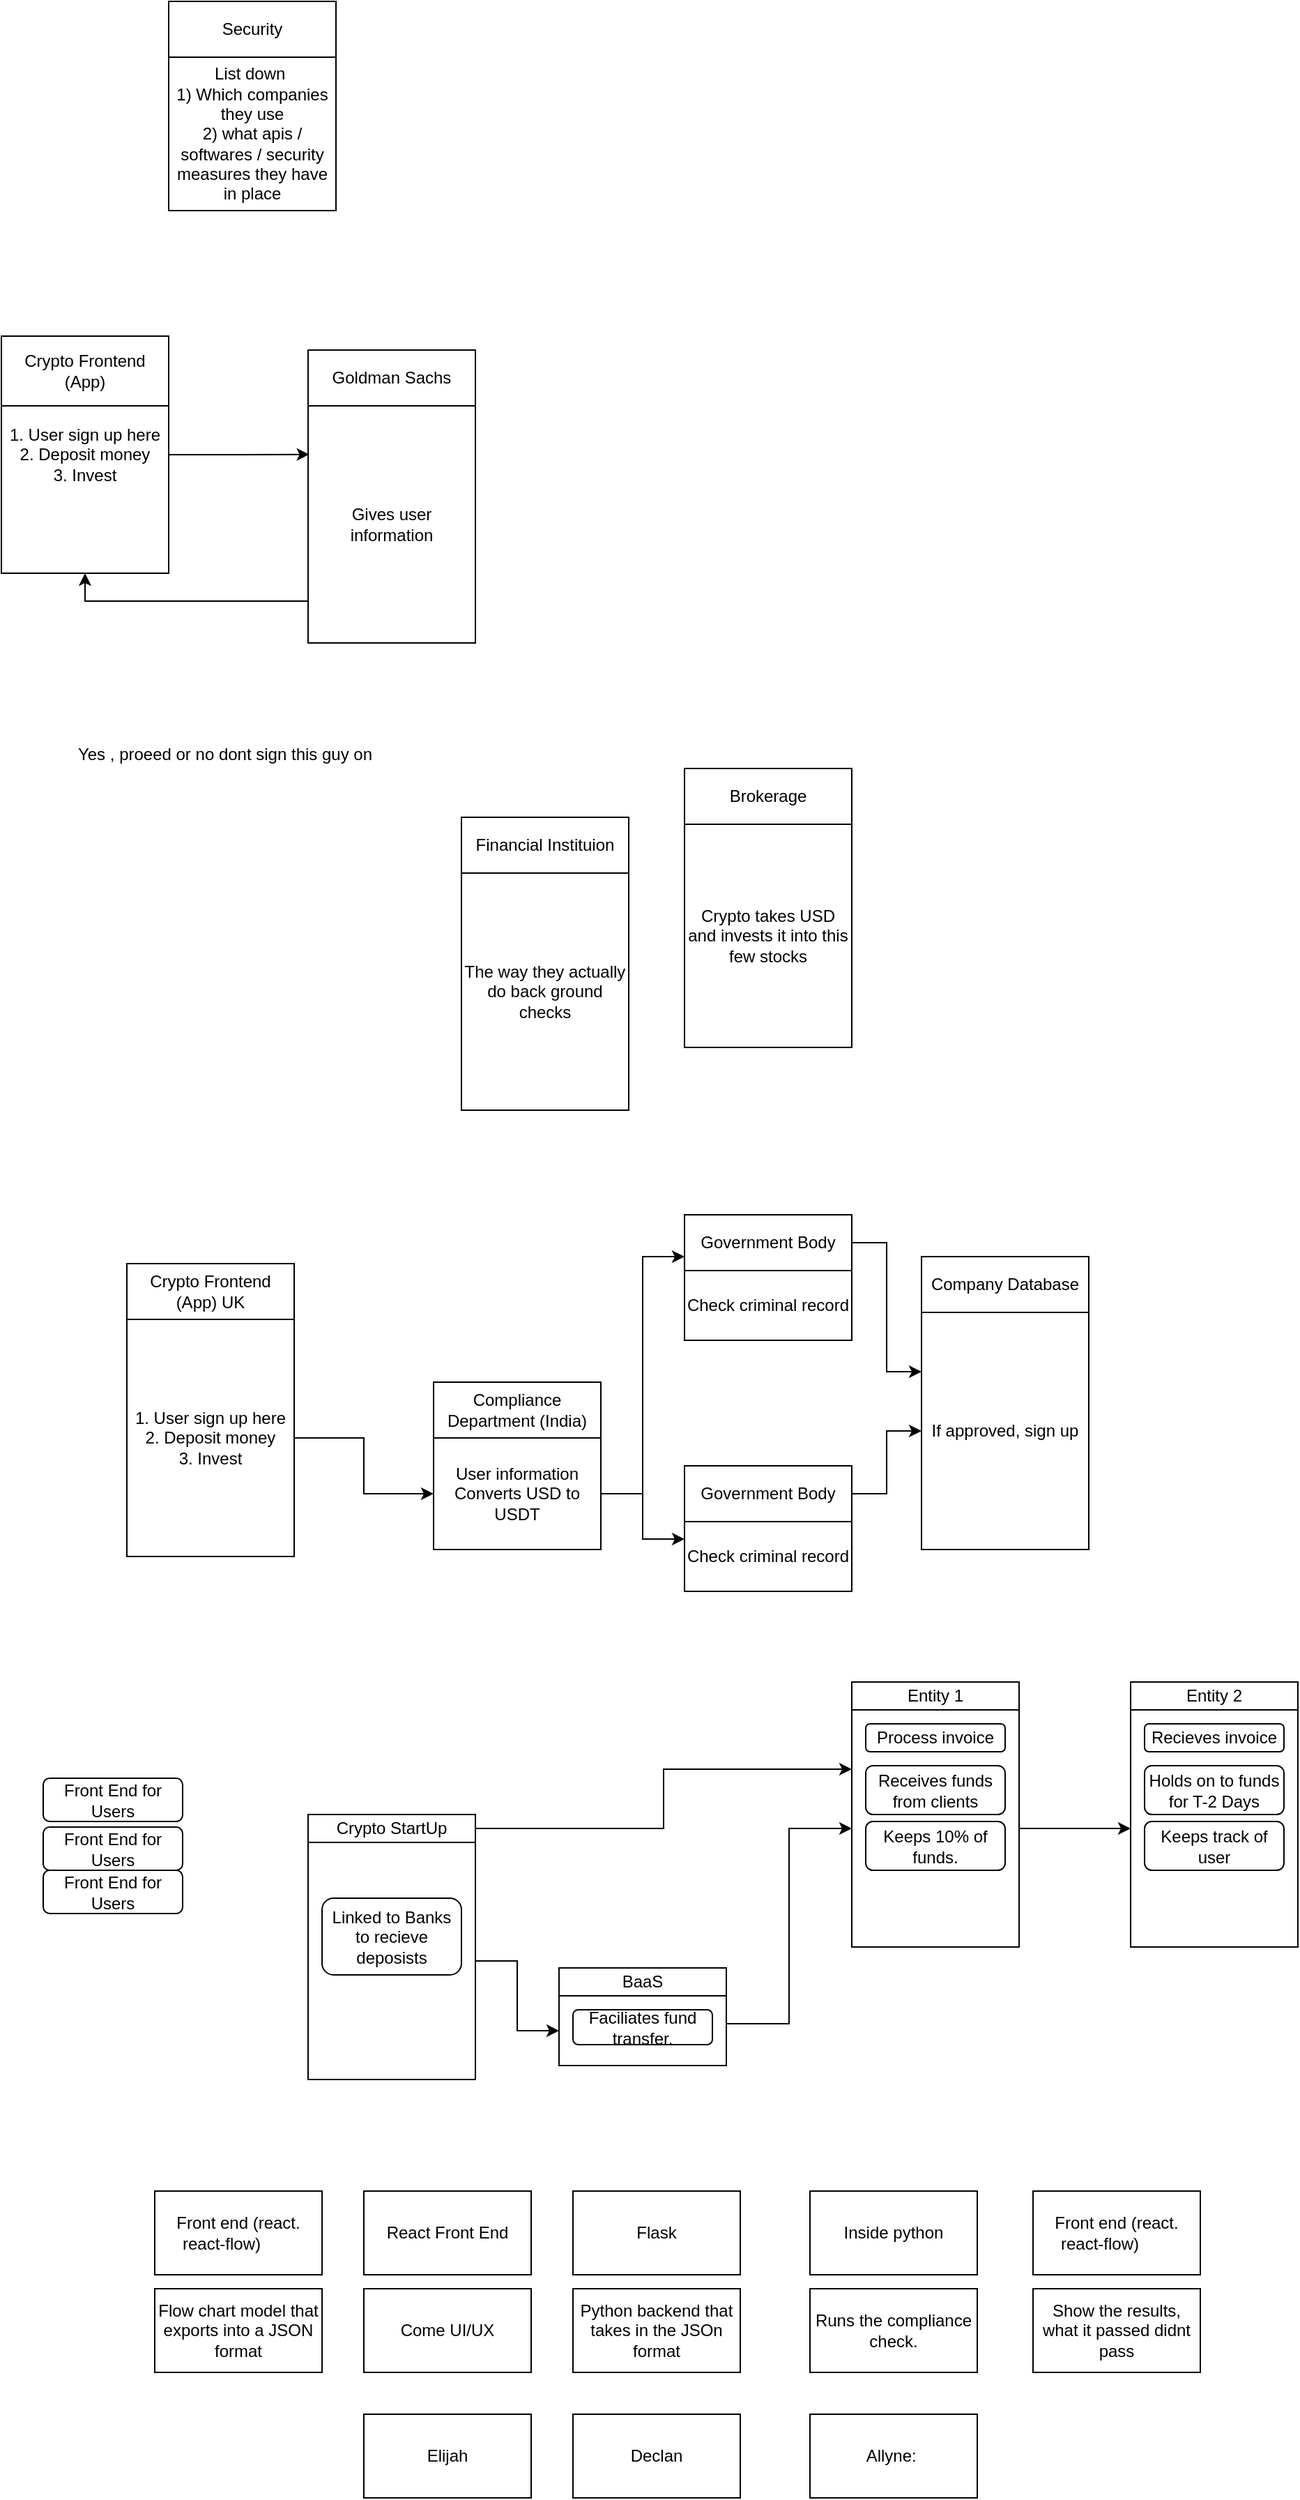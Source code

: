 <mxfile version="20.2.3" type="device"><diagram id="ZXjw-wk6dHZHVx20nEPe" name="Page-1"><mxGraphModel dx="2087" dy="1852" grid="1" gridSize="10" guides="1" tooltips="1" connect="1" arrows="1" fold="1" page="1" pageScale="1" pageWidth="850" pageHeight="1100" math="0" shadow="0"><root><mxCell id="0"/><mxCell id="1" parent="0"/><mxCell id="VmDKAWhSqkoM67ne9VXT-1" value="Entity 1" style="rounded=0;whiteSpace=wrap;html=1;" vertex="1" parent="1"><mxGeometry x="440" y="175" width="120" height="20" as="geometry"/></mxCell><mxCell id="VmDKAWhSqkoM67ne9VXT-25" style="edgeStyle=orthogonalEdgeStyle;rounded=0;orthogonalLoop=1;jettySize=auto;html=1;entryX=0;entryY=0.5;entryDx=0;entryDy=0;" edge="1" parent="1" source="VmDKAWhSqkoM67ne9VXT-3" target="VmDKAWhSqkoM67ne9VXT-8"><mxGeometry relative="1" as="geometry"/></mxCell><mxCell id="VmDKAWhSqkoM67ne9VXT-3" value="" style="rounded=0;whiteSpace=wrap;html=1;" vertex="1" parent="1"><mxGeometry x="440" y="195" width="120" height="170" as="geometry"/></mxCell><mxCell id="VmDKAWhSqkoM67ne9VXT-4" value="Process invoice" style="rounded=1;whiteSpace=wrap;html=1;" vertex="1" parent="1"><mxGeometry x="450" y="205" width="100" height="20" as="geometry"/></mxCell><mxCell id="VmDKAWhSqkoM67ne9VXT-5" value="Receives funds from clients" style="rounded=1;whiteSpace=wrap;html=1;" vertex="1" parent="1"><mxGeometry x="450" y="235" width="100" height="35" as="geometry"/></mxCell><mxCell id="VmDKAWhSqkoM67ne9VXT-6" value="Keeps 10% of funds." style="rounded=1;whiteSpace=wrap;html=1;" vertex="1" parent="1"><mxGeometry x="450" y="275" width="100" height="35" as="geometry"/></mxCell><mxCell id="VmDKAWhSqkoM67ne9VXT-7" value="Entity 2" style="rounded=0;whiteSpace=wrap;html=1;" vertex="1" parent="1"><mxGeometry x="640" y="175" width="120" height="20" as="geometry"/></mxCell><mxCell id="VmDKAWhSqkoM67ne9VXT-8" value="" style="rounded=0;whiteSpace=wrap;html=1;" vertex="1" parent="1"><mxGeometry x="640" y="195" width="120" height="170" as="geometry"/></mxCell><mxCell id="VmDKAWhSqkoM67ne9VXT-9" value="Recieves invoice" style="rounded=1;whiteSpace=wrap;html=1;" vertex="1" parent="1"><mxGeometry x="650" y="205" width="100" height="20" as="geometry"/></mxCell><mxCell id="VmDKAWhSqkoM67ne9VXT-10" value="Holds on to funds for T-2 Days" style="rounded=1;whiteSpace=wrap;html=1;" vertex="1" parent="1"><mxGeometry x="650" y="235" width="100" height="35" as="geometry"/></mxCell><mxCell id="VmDKAWhSqkoM67ne9VXT-11" value="Keeps track of user" style="rounded=1;whiteSpace=wrap;html=1;" vertex="1" parent="1"><mxGeometry x="650" y="275" width="100" height="35" as="geometry"/></mxCell><mxCell id="VmDKAWhSqkoM67ne9VXT-24" style="edgeStyle=orthogonalEdgeStyle;rounded=0;orthogonalLoop=1;jettySize=auto;html=1;entryX=0;entryY=0.25;entryDx=0;entryDy=0;" edge="1" parent="1" source="VmDKAWhSqkoM67ne9VXT-13" target="VmDKAWhSqkoM67ne9VXT-3"><mxGeometry relative="1" as="geometry"/></mxCell><mxCell id="VmDKAWhSqkoM67ne9VXT-13" value="Crypto StartUp" style="rounded=0;whiteSpace=wrap;html=1;" vertex="1" parent="1"><mxGeometry x="50" y="270" width="120" height="20" as="geometry"/></mxCell><mxCell id="VmDKAWhSqkoM67ne9VXT-22" style="edgeStyle=orthogonalEdgeStyle;rounded=0;orthogonalLoop=1;jettySize=auto;html=1;entryX=0;entryY=0.5;entryDx=0;entryDy=0;" edge="1" parent="1" source="VmDKAWhSqkoM67ne9VXT-14" target="VmDKAWhSqkoM67ne9VXT-19"><mxGeometry relative="1" as="geometry"/></mxCell><mxCell id="VmDKAWhSqkoM67ne9VXT-14" value="" style="rounded=0;whiteSpace=wrap;html=1;" vertex="1" parent="1"><mxGeometry x="50" y="290" width="120" height="170" as="geometry"/></mxCell><mxCell id="VmDKAWhSqkoM67ne9VXT-15" value="Front End for Users" style="rounded=1;whiteSpace=wrap;html=1;" vertex="1" parent="1"><mxGeometry x="-140" y="244" width="100" height="31" as="geometry"/></mxCell><mxCell id="VmDKAWhSqkoM67ne9VXT-16" value="Linked to Banks to recieve deposists" style="rounded=1;whiteSpace=wrap;html=1;" vertex="1" parent="1"><mxGeometry x="60" y="330" width="100" height="55" as="geometry"/></mxCell><mxCell id="VmDKAWhSqkoM67ne9VXT-23" style="edgeStyle=orthogonalEdgeStyle;rounded=0;orthogonalLoop=1;jettySize=auto;html=1;" edge="1" parent="1" source="VmDKAWhSqkoM67ne9VXT-18"><mxGeometry relative="1" as="geometry"><mxPoint x="440" y="280" as="targetPoint"/><Array as="points"><mxPoint x="290" y="420"/><mxPoint x="395" y="420"/><mxPoint x="395" y="280"/></Array></mxGeometry></mxCell><mxCell id="VmDKAWhSqkoM67ne9VXT-18" value="BaaS" style="rounded=0;whiteSpace=wrap;html=1;" vertex="1" parent="1"><mxGeometry x="230" y="380" width="120" height="20" as="geometry"/></mxCell><mxCell id="VmDKAWhSqkoM67ne9VXT-19" value="" style="rounded=0;whiteSpace=wrap;html=1;" vertex="1" parent="1"><mxGeometry x="230" y="400" width="120" height="50" as="geometry"/></mxCell><mxCell id="VmDKAWhSqkoM67ne9VXT-20" value="Faciliates fund transfer." style="rounded=1;whiteSpace=wrap;html=1;" vertex="1" parent="1"><mxGeometry x="240" y="410" width="100" height="25" as="geometry"/></mxCell><mxCell id="VmDKAWhSqkoM67ne9VXT-26" value="Flow chart model that exports into a JSON format" style="rounded=0;whiteSpace=wrap;html=1;" vertex="1" parent="1"><mxGeometry x="-60" y="610" width="120" height="60" as="geometry"/></mxCell><mxCell id="VmDKAWhSqkoM67ne9VXT-27" value="Python backend that takes in the JSOn format" style="rounded=0;whiteSpace=wrap;html=1;" vertex="1" parent="1"><mxGeometry x="240" y="610" width="120" height="60" as="geometry"/></mxCell><mxCell id="VmDKAWhSqkoM67ne9VXT-29" value="Runs the compliance check." style="rounded=0;whiteSpace=wrap;html=1;" vertex="1" parent="1"><mxGeometry x="410" y="610" width="120" height="60" as="geometry"/></mxCell><mxCell id="VmDKAWhSqkoM67ne9VXT-30" value="Front End for Users" style="rounded=1;whiteSpace=wrap;html=1;" vertex="1" parent="1"><mxGeometry x="-140" y="279" width="100" height="31" as="geometry"/></mxCell><mxCell id="VmDKAWhSqkoM67ne9VXT-31" value="Front End for Users" style="rounded=1;whiteSpace=wrap;html=1;" vertex="1" parent="1"><mxGeometry x="-140" y="310" width="100" height="31" as="geometry"/></mxCell><mxCell id="VmDKAWhSqkoM67ne9VXT-32" value="Front end (react. react-flow)&lt;span style=&quot;white-space: pre;&quot;&gt;&#9;&lt;/span&gt;" style="rounded=0;whiteSpace=wrap;html=1;" vertex="1" parent="1"><mxGeometry x="-60" y="540" width="120" height="60" as="geometry"/></mxCell><mxCell id="VmDKAWhSqkoM67ne9VXT-33" value="Flask" style="rounded=0;whiteSpace=wrap;html=1;" vertex="1" parent="1"><mxGeometry x="240" y="540" width="120" height="60" as="geometry"/></mxCell><mxCell id="VmDKAWhSqkoM67ne9VXT-34" value="Inside python" style="rounded=0;whiteSpace=wrap;html=1;" vertex="1" parent="1"><mxGeometry x="410" y="540" width="120" height="60" as="geometry"/></mxCell><mxCell id="VmDKAWhSqkoM67ne9VXT-35" value="Show the results, what it passed didnt pass" style="rounded=0;whiteSpace=wrap;html=1;" vertex="1" parent="1"><mxGeometry x="570" y="610" width="120" height="60" as="geometry"/></mxCell><mxCell id="VmDKAWhSqkoM67ne9VXT-36" value="Front end (react. react-flow)&lt;span style=&quot;white-space: pre;&quot;&gt;&#9;&lt;/span&gt;" style="rounded=0;whiteSpace=wrap;html=1;" vertex="1" parent="1"><mxGeometry x="570" y="540" width="120" height="60" as="geometry"/></mxCell><mxCell id="VmDKAWhSqkoM67ne9VXT-37" value="Declan" style="rounded=0;whiteSpace=wrap;html=1;" vertex="1" parent="1"><mxGeometry x="240" y="700" width="120" height="60" as="geometry"/></mxCell><mxCell id="VmDKAWhSqkoM67ne9VXT-38" value="Allyne:&amp;nbsp;" style="rounded=0;whiteSpace=wrap;html=1;" vertex="1" parent="1"><mxGeometry x="410" y="700" width="120" height="60" as="geometry"/></mxCell><mxCell id="VmDKAWhSqkoM67ne9VXT-39" value="React Front End" style="rounded=0;whiteSpace=wrap;html=1;" vertex="1" parent="1"><mxGeometry x="90" y="540" width="120" height="60" as="geometry"/></mxCell><mxCell id="VmDKAWhSqkoM67ne9VXT-40" value="Come UI/UX" style="rounded=0;whiteSpace=wrap;html=1;" vertex="1" parent="1"><mxGeometry x="90" y="610" width="120" height="60" as="geometry"/></mxCell><mxCell id="VmDKAWhSqkoM67ne9VXT-41" value="Elijah" style="rounded=0;whiteSpace=wrap;html=1;" vertex="1" parent="1"><mxGeometry x="90" y="700" width="120" height="60" as="geometry"/></mxCell><mxCell id="VmDKAWhSqkoM67ne9VXT-53" style="edgeStyle=orthogonalEdgeStyle;rounded=0;orthogonalLoop=1;jettySize=auto;html=1;entryX=0;entryY=0.5;entryDx=0;entryDy=0;" edge="1" parent="1" source="VmDKAWhSqkoM67ne9VXT-42" target="VmDKAWhSqkoM67ne9VXT-46"><mxGeometry relative="1" as="geometry"/></mxCell><mxCell id="VmDKAWhSqkoM67ne9VXT-42" value="1. User sign up here&lt;br&gt;2. Deposit money&lt;br&gt;3. Invest" style="rounded=0;whiteSpace=wrap;html=1;" vertex="1" parent="1"><mxGeometry x="-80" y="-85" width="120" height="170" as="geometry"/></mxCell><mxCell id="VmDKAWhSqkoM67ne9VXT-43" value="Crypto Frontend (App) UK" style="rounded=0;whiteSpace=wrap;html=1;" vertex="1" parent="1"><mxGeometry x="-80" y="-125" width="120" height="40" as="geometry"/></mxCell><mxCell id="VmDKAWhSqkoM67ne9VXT-44" value="The way they actually do back ground checks" style="rounded=0;whiteSpace=wrap;html=1;" vertex="1" parent="1"><mxGeometry x="160" y="-405" width="120" height="170" as="geometry"/></mxCell><mxCell id="VmDKAWhSqkoM67ne9VXT-45" value="Financial Instituion" style="rounded=0;whiteSpace=wrap;html=1;" vertex="1" parent="1"><mxGeometry x="160" y="-445" width="120" height="40" as="geometry"/></mxCell><mxCell id="VmDKAWhSqkoM67ne9VXT-54" style="edgeStyle=orthogonalEdgeStyle;rounded=0;orthogonalLoop=1;jettySize=auto;html=1;entryX=0;entryY=0.25;entryDx=0;entryDy=0;" edge="1" parent="1" source="VmDKAWhSqkoM67ne9VXT-46" target="VmDKAWhSqkoM67ne9VXT-50"><mxGeometry relative="1" as="geometry"/></mxCell><mxCell id="VmDKAWhSqkoM67ne9VXT-61" style="edgeStyle=orthogonalEdgeStyle;rounded=0;orthogonalLoop=1;jettySize=auto;html=1;entryX=0;entryY=0.75;entryDx=0;entryDy=0;" edge="1" parent="1" source="VmDKAWhSqkoM67ne9VXT-46" target="VmDKAWhSqkoM67ne9VXT-56"><mxGeometry relative="1" as="geometry"/></mxCell><mxCell id="VmDKAWhSqkoM67ne9VXT-46" value="User information&lt;br&gt;Converts USD to USDT" style="rounded=0;whiteSpace=wrap;html=1;" vertex="1" parent="1"><mxGeometry x="140" width="120" height="80" as="geometry"/></mxCell><mxCell id="VmDKAWhSqkoM67ne9VXT-47" value="Compliance Department (India)" style="rounded=0;whiteSpace=wrap;html=1;" vertex="1" parent="1"><mxGeometry x="140" y="-40" width="120" height="40" as="geometry"/></mxCell><mxCell id="VmDKAWhSqkoM67ne9VXT-48" value="Crypto takes USD and invests it into this few stocks" style="rounded=0;whiteSpace=wrap;html=1;" vertex="1" parent="1"><mxGeometry x="320" y="-440" width="120" height="160" as="geometry"/></mxCell><mxCell id="VmDKAWhSqkoM67ne9VXT-49" value="Brokerage" style="rounded=0;whiteSpace=wrap;html=1;" vertex="1" parent="1"><mxGeometry x="320" y="-480" width="120" height="40" as="geometry"/></mxCell><mxCell id="VmDKAWhSqkoM67ne9VXT-50" value="Check criminal record" style="rounded=0;whiteSpace=wrap;html=1;" vertex="1" parent="1"><mxGeometry x="320" y="60" width="120" height="50" as="geometry"/></mxCell><mxCell id="VmDKAWhSqkoM67ne9VXT-59" style="edgeStyle=orthogonalEdgeStyle;rounded=0;orthogonalLoop=1;jettySize=auto;html=1;entryX=0;entryY=0.5;entryDx=0;entryDy=0;" edge="1" parent="1" source="VmDKAWhSqkoM67ne9VXT-51" target="VmDKAWhSqkoM67ne9VXT-58"><mxGeometry relative="1" as="geometry"/></mxCell><mxCell id="VmDKAWhSqkoM67ne9VXT-51" value="Government Body" style="rounded=0;whiteSpace=wrap;html=1;" vertex="1" parent="1"><mxGeometry x="320" y="20" width="120" height="40" as="geometry"/></mxCell><mxCell id="VmDKAWhSqkoM67ne9VXT-55" value="Check criminal record" style="rounded=0;whiteSpace=wrap;html=1;" vertex="1" parent="1"><mxGeometry x="320" y="-120" width="120" height="50" as="geometry"/></mxCell><mxCell id="VmDKAWhSqkoM67ne9VXT-60" style="edgeStyle=orthogonalEdgeStyle;rounded=0;orthogonalLoop=1;jettySize=auto;html=1;entryX=0;entryY=0.25;entryDx=0;entryDy=0;" edge="1" parent="1" source="VmDKAWhSqkoM67ne9VXT-56" target="VmDKAWhSqkoM67ne9VXT-58"><mxGeometry relative="1" as="geometry"/></mxCell><mxCell id="VmDKAWhSqkoM67ne9VXT-56" value="Government Body" style="rounded=0;whiteSpace=wrap;html=1;" vertex="1" parent="1"><mxGeometry x="320" y="-160" width="120" height="40" as="geometry"/></mxCell><mxCell id="VmDKAWhSqkoM67ne9VXT-57" value="Company Database" style="rounded=0;whiteSpace=wrap;html=1;" vertex="1" parent="1"><mxGeometry x="490" y="-130" width="120" height="40" as="geometry"/></mxCell><mxCell id="VmDKAWhSqkoM67ne9VXT-58" value="If approved, sign up" style="rounded=0;whiteSpace=wrap;html=1;" vertex="1" parent="1"><mxGeometry x="490" y="-90" width="120" height="170" as="geometry"/></mxCell><mxCell id="VmDKAWhSqkoM67ne9VXT-70" style="edgeStyle=orthogonalEdgeStyle;rounded=0;orthogonalLoop=1;jettySize=auto;html=1;entryX=0.007;entryY=0.205;entryDx=0;entryDy=0;entryPerimeter=0;" edge="1" parent="1" source="VmDKAWhSqkoM67ne9VXT-62" target="VmDKAWhSqkoM67ne9VXT-65"><mxGeometry relative="1" as="geometry"><mxPoint x="50" y="-690" as="targetPoint"/><Array as="points"/></mxGeometry></mxCell><mxCell id="VmDKAWhSqkoM67ne9VXT-62" value="1. User sign up here&lt;br&gt;2. Deposit money&lt;br&gt;3. Invest" style="rounded=0;whiteSpace=wrap;html=1;" vertex="1" parent="1"><mxGeometry x="-170" y="-790" width="120" height="170" as="geometry"/></mxCell><mxCell id="VmDKAWhSqkoM67ne9VXT-63" value="Crypto Frontend (App)" style="rounded=0;whiteSpace=wrap;html=1;" vertex="1" parent="1"><mxGeometry x="-170" y="-790" width="120" height="50" as="geometry"/></mxCell><mxCell id="VmDKAWhSqkoM67ne9VXT-64" value="Goldman Sachs" style="rounded=0;whiteSpace=wrap;html=1;" vertex="1" parent="1"><mxGeometry x="50" y="-780" width="120" height="40" as="geometry"/></mxCell><mxCell id="VmDKAWhSqkoM67ne9VXT-71" style="edgeStyle=orthogonalEdgeStyle;rounded=0;orthogonalLoop=1;jettySize=auto;html=1;entryX=0.5;entryY=1;entryDx=0;entryDy=0;" edge="1" parent="1" source="VmDKAWhSqkoM67ne9VXT-65" target="VmDKAWhSqkoM67ne9VXT-62"><mxGeometry relative="1" as="geometry"><Array as="points"><mxPoint x="-110" y="-600"/></Array></mxGeometry></mxCell><mxCell id="VmDKAWhSqkoM67ne9VXT-65" value="Gives user information" style="rounded=0;whiteSpace=wrap;html=1;" vertex="1" parent="1"><mxGeometry x="50" y="-740" width="120" height="170" as="geometry"/></mxCell><mxCell id="VmDKAWhSqkoM67ne9VXT-69" value="Yes , proeed or no dont sign this guy on" style="text;html=1;align=center;verticalAlign=middle;resizable=0;points=[];autosize=1;strokeColor=none;fillColor=none;" vertex="1" parent="1"><mxGeometry x="-125" y="-505" width="230" height="30" as="geometry"/></mxCell><mxCell id="VmDKAWhSqkoM67ne9VXT-74" value="Security" style="rounded=0;whiteSpace=wrap;html=1;" vertex="1" parent="1"><mxGeometry x="-50" y="-1030" width="120" height="40" as="geometry"/></mxCell><mxCell id="VmDKAWhSqkoM67ne9VXT-75" value="List down&amp;nbsp;&lt;br&gt;1) Which companies they use&lt;br&gt;2) what apis / softwares / security measures they have in place" style="rounded=0;whiteSpace=wrap;html=1;" vertex="1" parent="1"><mxGeometry x="-50" y="-990" width="120" height="110" as="geometry"/></mxCell></root></mxGraphModel></diagram></mxfile>